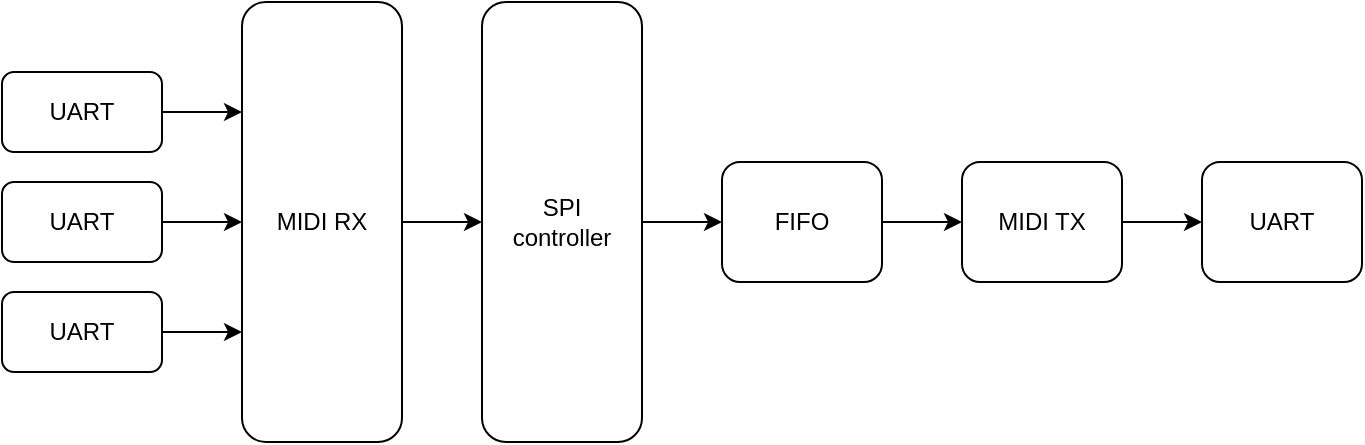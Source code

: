 <mxfile version="13.7.7" type="device"><diagram id="5BLz6c4wUd86JPkQsUc_" name="Page-1"><mxGraphModel dx="1422" dy="791" grid="1" gridSize="10" guides="1" tooltips="1" connect="1" arrows="1" fold="1" page="1" pageScale="1" pageWidth="850" pageHeight="1100" math="0" shadow="0"><root><mxCell id="0"/><mxCell id="1" parent="0"/><mxCell id="nV9BNXqXnO-pikpsgq_9-13" style="edgeStyle=orthogonalEdgeStyle;rounded=0;orthogonalLoop=1;jettySize=auto;html=1;exitX=1;exitY=0.5;exitDx=0;exitDy=0;entryX=0;entryY=0.25;entryDx=0;entryDy=0;" edge="1" parent="1" source="nV9BNXqXnO-pikpsgq_9-1" target="nV9BNXqXnO-pikpsgq_9-5"><mxGeometry relative="1" as="geometry"/></mxCell><mxCell id="nV9BNXqXnO-pikpsgq_9-1" value="UART" style="rounded=1;whiteSpace=wrap;html=1;" vertex="1" parent="1"><mxGeometry x="80" y="75" width="80" height="40" as="geometry"/></mxCell><mxCell id="nV9BNXqXnO-pikpsgq_9-14" style="edgeStyle=orthogonalEdgeStyle;rounded=0;orthogonalLoop=1;jettySize=auto;html=1;exitX=1;exitY=0.5;exitDx=0;exitDy=0;entryX=0;entryY=0.5;entryDx=0;entryDy=0;" edge="1" parent="1" source="nV9BNXqXnO-pikpsgq_9-2" target="nV9BNXqXnO-pikpsgq_9-5"><mxGeometry relative="1" as="geometry"/></mxCell><mxCell id="nV9BNXqXnO-pikpsgq_9-2" value="UART" style="rounded=1;whiteSpace=wrap;html=1;" vertex="1" parent="1"><mxGeometry x="80" y="130" width="80" height="40" as="geometry"/></mxCell><mxCell id="nV9BNXqXnO-pikpsgq_9-15" style="edgeStyle=orthogonalEdgeStyle;rounded=0;orthogonalLoop=1;jettySize=auto;html=1;exitX=1;exitY=0.5;exitDx=0;exitDy=0;entryX=0;entryY=0.75;entryDx=0;entryDy=0;" edge="1" parent="1" source="nV9BNXqXnO-pikpsgq_9-3" target="nV9BNXqXnO-pikpsgq_9-5"><mxGeometry relative="1" as="geometry"/></mxCell><mxCell id="nV9BNXqXnO-pikpsgq_9-3" value="UART" style="rounded=1;whiteSpace=wrap;html=1;" vertex="1" parent="1"><mxGeometry x="80" y="185" width="80" height="40" as="geometry"/></mxCell><mxCell id="nV9BNXqXnO-pikpsgq_9-16" style="edgeStyle=orthogonalEdgeStyle;rounded=0;orthogonalLoop=1;jettySize=auto;html=1;exitX=1;exitY=0.5;exitDx=0;exitDy=0;entryX=0;entryY=0.5;entryDx=0;entryDy=0;" edge="1" parent="1" source="nV9BNXqXnO-pikpsgq_9-5" target="nV9BNXqXnO-pikpsgq_9-7"><mxGeometry relative="1" as="geometry"/></mxCell><mxCell id="nV9BNXqXnO-pikpsgq_9-5" value="&lt;div&gt;MIDI RX&lt;/div&gt;" style="rounded=1;whiteSpace=wrap;html=1;" vertex="1" parent="1"><mxGeometry x="200" y="40" width="80" height="220" as="geometry"/></mxCell><mxCell id="nV9BNXqXnO-pikpsgq_9-17" style="edgeStyle=orthogonalEdgeStyle;rounded=0;orthogonalLoop=1;jettySize=auto;html=1;exitX=1;exitY=0.5;exitDx=0;exitDy=0;entryX=0;entryY=0.5;entryDx=0;entryDy=0;" edge="1" parent="1" source="nV9BNXqXnO-pikpsgq_9-7" target="nV9BNXqXnO-pikpsgq_9-8"><mxGeometry relative="1" as="geometry"/></mxCell><mxCell id="nV9BNXqXnO-pikpsgq_9-7" value="&lt;div&gt;SPI&lt;/div&gt;&lt;div&gt;controller&lt;br&gt;&lt;/div&gt;" style="rounded=1;whiteSpace=wrap;html=1;" vertex="1" parent="1"><mxGeometry x="320" y="40" width="80" height="220" as="geometry"/></mxCell><mxCell id="nV9BNXqXnO-pikpsgq_9-18" style="edgeStyle=orthogonalEdgeStyle;rounded=0;orthogonalLoop=1;jettySize=auto;html=1;exitX=1;exitY=0.5;exitDx=0;exitDy=0;entryX=0;entryY=0.5;entryDx=0;entryDy=0;" edge="1" parent="1" source="nV9BNXqXnO-pikpsgq_9-8" target="nV9BNXqXnO-pikpsgq_9-10"><mxGeometry relative="1" as="geometry"/></mxCell><mxCell id="nV9BNXqXnO-pikpsgq_9-8" value="FIFO" style="rounded=1;whiteSpace=wrap;html=1;" vertex="1" parent="1"><mxGeometry x="440" y="120" width="80" height="60" as="geometry"/></mxCell><mxCell id="nV9BNXqXnO-pikpsgq_9-9" value="UART" style="rounded=1;whiteSpace=wrap;html=1;" vertex="1" parent="1"><mxGeometry x="680" y="120" width="80" height="60" as="geometry"/></mxCell><mxCell id="nV9BNXqXnO-pikpsgq_9-19" style="edgeStyle=orthogonalEdgeStyle;rounded=0;orthogonalLoop=1;jettySize=auto;html=1;exitX=1;exitY=0.5;exitDx=0;exitDy=0;entryX=0;entryY=0.5;entryDx=0;entryDy=0;" edge="1" parent="1" source="nV9BNXqXnO-pikpsgq_9-10" target="nV9BNXqXnO-pikpsgq_9-9"><mxGeometry relative="1" as="geometry"/></mxCell><mxCell id="nV9BNXqXnO-pikpsgq_9-10" value="MIDI TX" style="rounded=1;whiteSpace=wrap;html=1;" vertex="1" parent="1"><mxGeometry x="560" y="120" width="80" height="60" as="geometry"/></mxCell></root></mxGraphModel></diagram></mxfile>